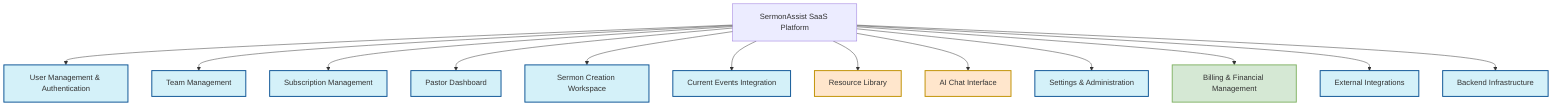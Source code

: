 graph TD
    SermonAssist[SermonAssist SaaS Platform] --> Auth[User Management & Authentication]
    SermonAssist --> TeamMgmt[Team Management]
    SermonAssist --> SubMgmt[Subscription Management]
    SermonAssist --> Dashboard[Pastor Dashboard]
    SermonAssist --> Workspace[Sermon Creation Workspace]
    SermonAssist --> Events[Current Events Integration]
    SermonAssist --> Resources[Resource Library]
    SermonAssist --> Chat[AI Chat Interface]
    SermonAssist --> Settings[Settings & Administration]
    SermonAssist --> Billing[Billing & Financial Management]
    SermonAssist --> Integrations[External Integrations]
    SermonAssist --> Backend[Backend Infrastructure]

    classDef mvp fill:#d4f1f9,stroke:#0b5394,stroke-width:2px
    classDef postMVP fill:#ffe6cc,stroke:#bf9000,stroke-width:2px
    classDef new fill:#d5e8d4,stroke:#82b366,stroke-width:2px
    
    %% MVP Features
    class Auth,TeamMgmt,SubMgmt,Dashboard,Workspace,Events,Settings,Integrations,Backend mvp
    
    %% New Features
    class Billing new
    
    %% Post-MVP Features
    class Resources,Chat postMVP